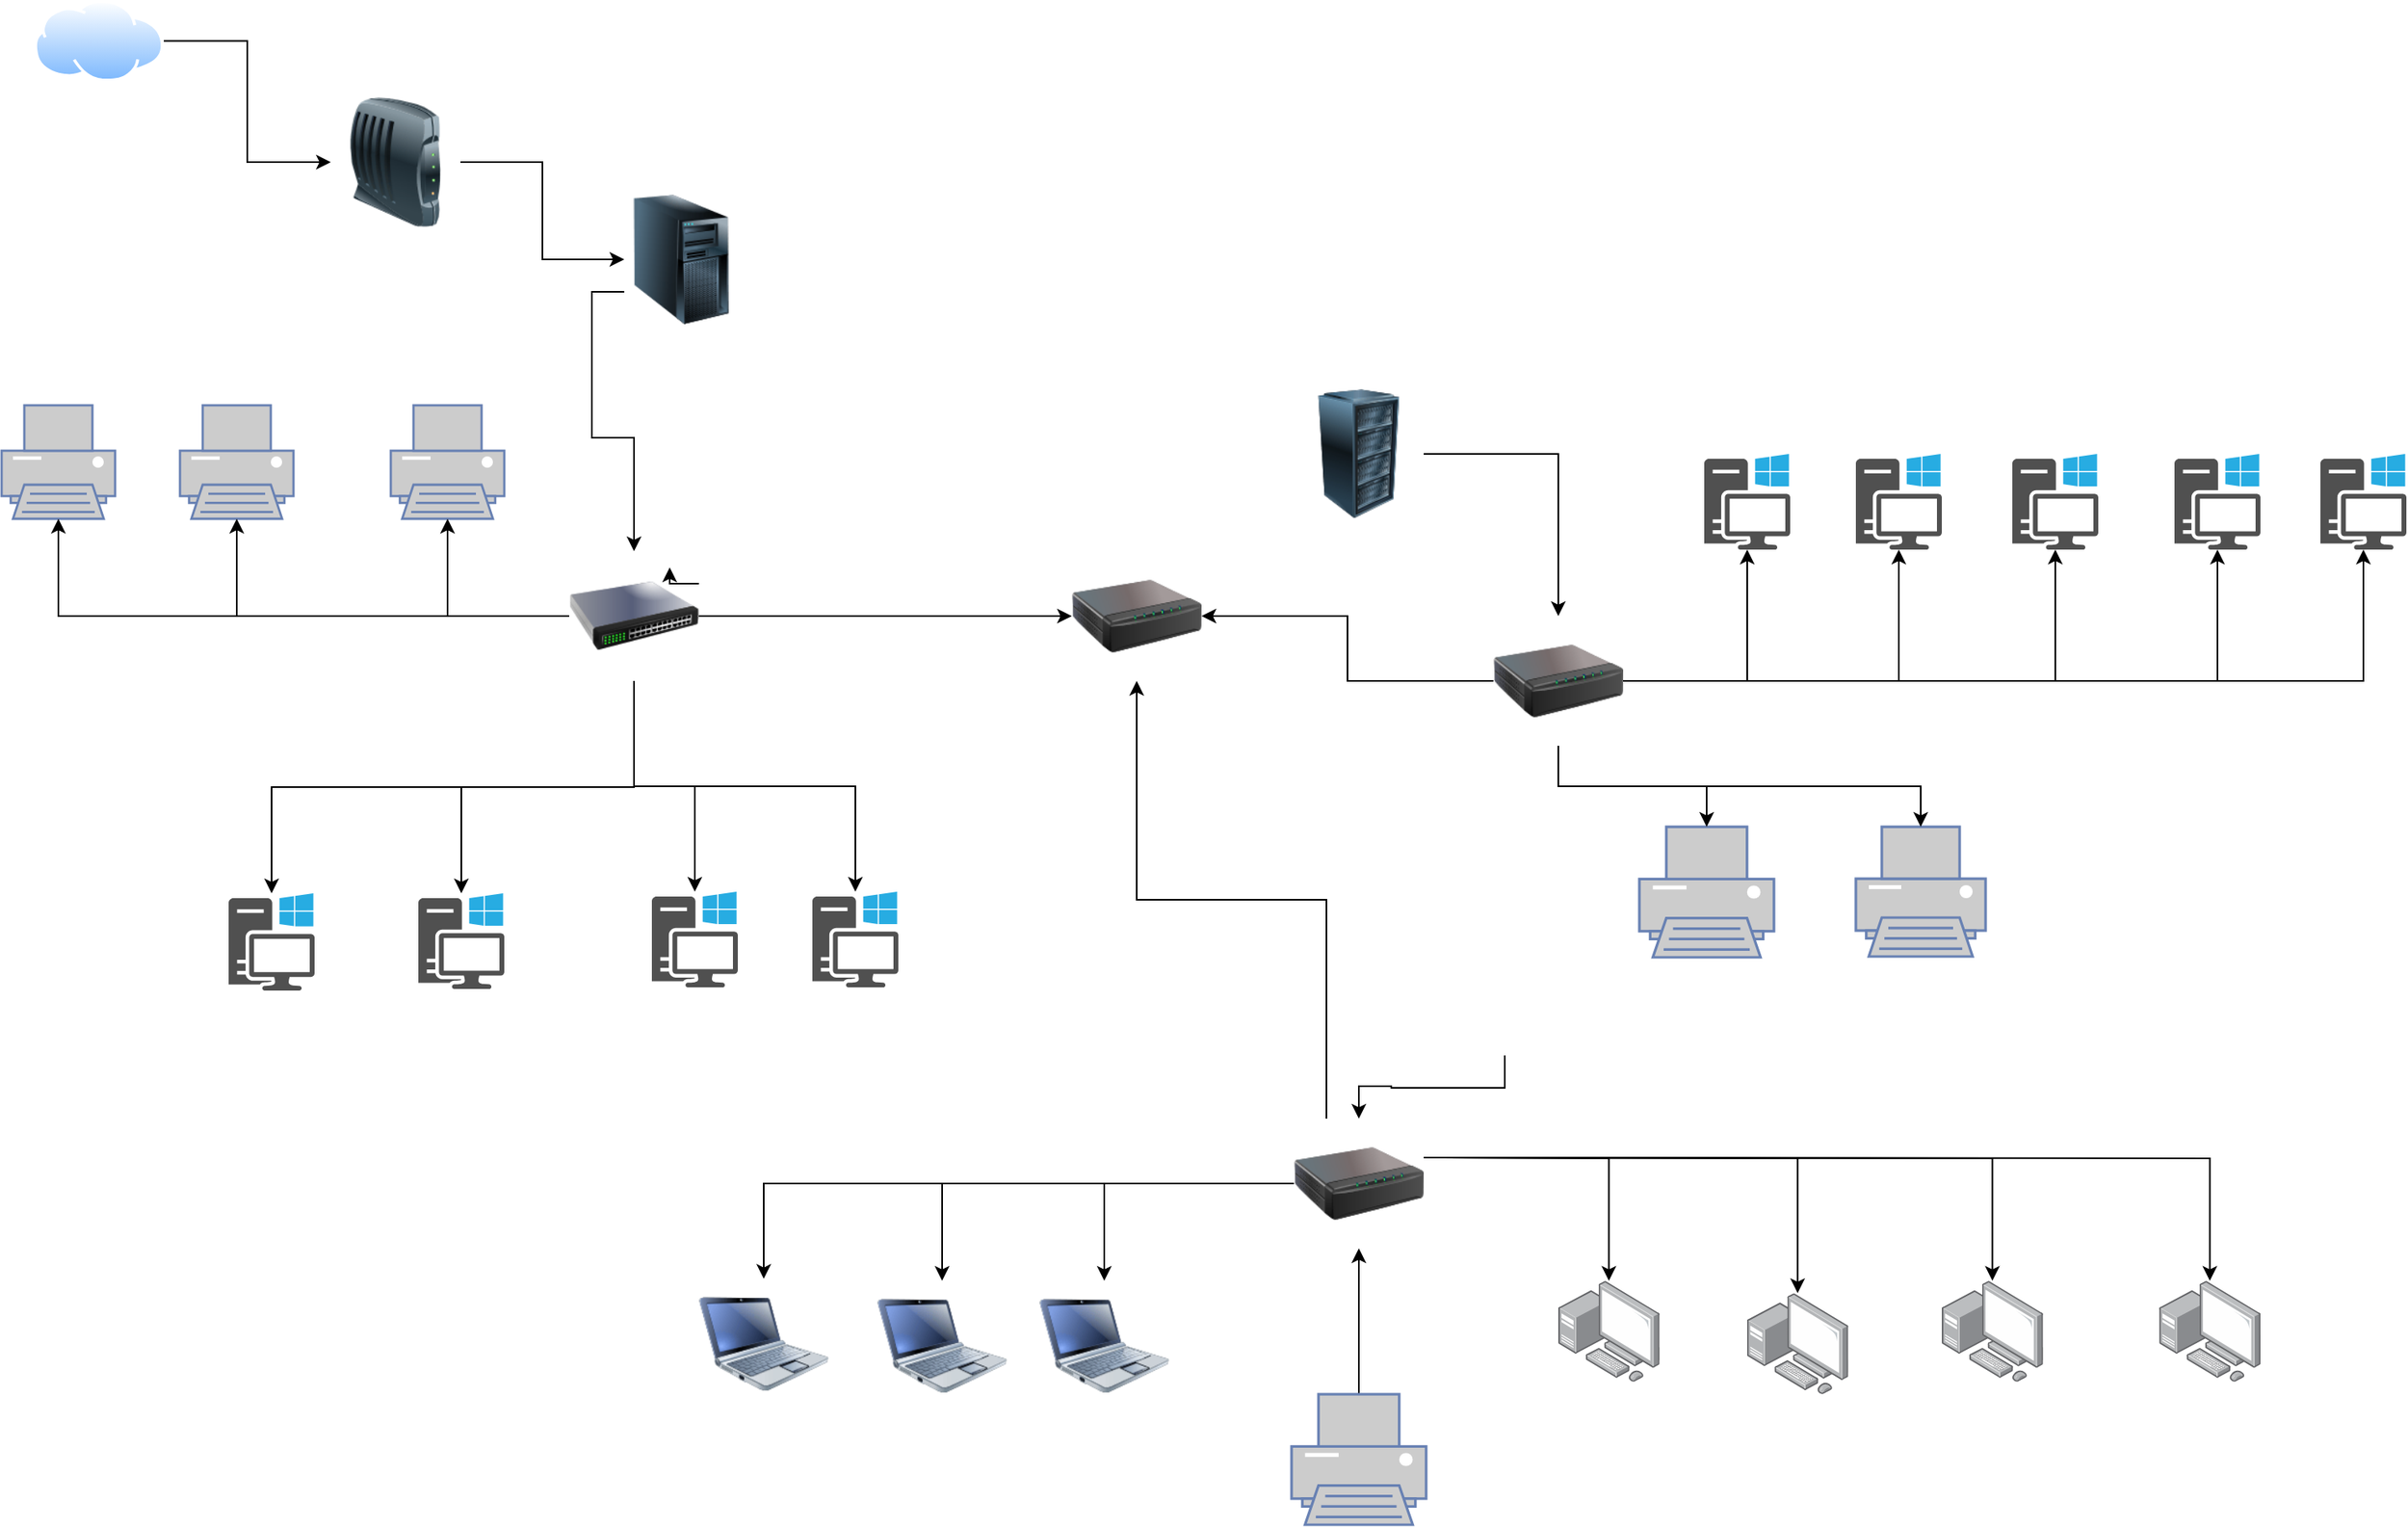 <mxfile version="23.1.7" type="device">
  <diagram name="Página-1" id="maPG1mJHxgEQZBKIBMnz">
    <mxGraphModel dx="1750" dy="942" grid="1" gridSize="10" guides="1" tooltips="1" connect="1" arrows="1" fold="1" page="1" pageScale="1" pageWidth="827" pageHeight="1169" math="0" shadow="0">
      <root>
        <mxCell id="0" />
        <mxCell id="1" parent="0" />
        <mxCell id="AvqMwJsmH2acJm9wW8Cv-5" value="" style="sketch=0;pointerEvents=1;shadow=0;dashed=0;html=1;strokeColor=none;fillColor=#505050;labelPosition=center;verticalLabelPosition=bottom;verticalAlign=top;outlineConnect=0;align=center;shape=mxgraph.office.devices.workstation_pc;" vertex="1" parent="1">
          <mxGeometry x="170" y="701" width="53" height="60" as="geometry" />
        </mxCell>
        <mxCell id="AvqMwJsmH2acJm9wW8Cv-7" value="" style="sketch=0;pointerEvents=1;shadow=0;dashed=0;html=1;strokeColor=none;fillColor=#505050;labelPosition=center;verticalLabelPosition=bottom;verticalAlign=top;outlineConnect=0;align=center;shape=mxgraph.office.devices.workstation_pc;" vertex="1" parent="1">
          <mxGeometry x="287" y="701" width="53" height="59" as="geometry" />
        </mxCell>
        <mxCell id="AvqMwJsmH2acJm9wW8Cv-8" value="" style="sketch=0;pointerEvents=1;shadow=0;dashed=0;html=1;strokeColor=none;fillColor=#505050;labelPosition=center;verticalLabelPosition=bottom;verticalAlign=top;outlineConnect=0;align=center;shape=mxgraph.office.devices.workstation_pc;" vertex="1" parent="1">
          <mxGeometry x="431" y="700" width="53" height="59" as="geometry" />
        </mxCell>
        <mxCell id="AvqMwJsmH2acJm9wW8Cv-9" value="" style="sketch=0;pointerEvents=1;shadow=0;dashed=0;html=1;strokeColor=none;fillColor=#505050;labelPosition=center;verticalLabelPosition=bottom;verticalAlign=top;outlineConnect=0;align=center;shape=mxgraph.office.devices.workstation_pc;" vertex="1" parent="1">
          <mxGeometry x="530" y="700" width="53" height="59" as="geometry" />
        </mxCell>
        <mxCell id="AvqMwJsmH2acJm9wW8Cv-23" value="" style="fontColor=#0066CC;verticalAlign=top;verticalLabelPosition=bottom;labelPosition=center;align=center;html=1;outlineConnect=0;fillColor=#CCCCCC;strokeColor=#6881B3;gradientColor=none;gradientDirection=north;strokeWidth=2;shape=mxgraph.networks.printer;" vertex="1" parent="1">
          <mxGeometry x="140" y="400" width="70" height="70" as="geometry" />
        </mxCell>
        <mxCell id="AvqMwJsmH2acJm9wW8Cv-24" value="" style="fontColor=#0066CC;verticalAlign=top;verticalLabelPosition=bottom;labelPosition=center;align=center;html=1;outlineConnect=0;fillColor=#CCCCCC;strokeColor=#6881B3;gradientColor=none;gradientDirection=north;strokeWidth=2;shape=mxgraph.networks.printer;" vertex="1" parent="1">
          <mxGeometry x="30" y="400" width="70" height="70" as="geometry" />
        </mxCell>
        <mxCell id="AvqMwJsmH2acJm9wW8Cv-25" value="" style="fontColor=#0066CC;verticalAlign=top;verticalLabelPosition=bottom;labelPosition=center;align=center;html=1;outlineConnect=0;fillColor=#CCCCCC;strokeColor=#6881B3;gradientColor=none;gradientDirection=north;strokeWidth=2;shape=mxgraph.networks.printer;" vertex="1" parent="1">
          <mxGeometry x="270" y="400" width="70" height="70" as="geometry" />
        </mxCell>
        <mxCell id="AvqMwJsmH2acJm9wW8Cv-31" style="edgeStyle=orthogonalEdgeStyle;rounded=0;orthogonalLoop=1;jettySize=auto;html=1;exitX=1;exitY=0.25;exitDx=0;exitDy=0;" edge="1" parent="1" source="AvqMwJsmH2acJm9wW8Cv-26">
          <mxGeometry relative="1" as="geometry">
            <mxPoint x="442" y="500" as="targetPoint" />
          </mxGeometry>
        </mxCell>
        <mxCell id="AvqMwJsmH2acJm9wW8Cv-32" style="edgeStyle=orthogonalEdgeStyle;rounded=0;orthogonalLoop=1;jettySize=auto;html=1;exitX=0;exitY=0.5;exitDx=0;exitDy=0;" edge="1" parent="1" source="AvqMwJsmH2acJm9wW8Cv-26" target="AvqMwJsmH2acJm9wW8Cv-24">
          <mxGeometry relative="1" as="geometry" />
        </mxCell>
        <mxCell id="AvqMwJsmH2acJm9wW8Cv-34" style="edgeStyle=orthogonalEdgeStyle;rounded=0;orthogonalLoop=1;jettySize=auto;html=1;exitX=0;exitY=0.5;exitDx=0;exitDy=0;" edge="1" parent="1" source="AvqMwJsmH2acJm9wW8Cv-26" target="AvqMwJsmH2acJm9wW8Cv-25">
          <mxGeometry relative="1" as="geometry" />
        </mxCell>
        <mxCell id="AvqMwJsmH2acJm9wW8Cv-46" style="edgeStyle=orthogonalEdgeStyle;rounded=0;orthogonalLoop=1;jettySize=auto;html=1;exitX=0.5;exitY=1;exitDx=0;exitDy=0;" edge="1" parent="1" source="AvqMwJsmH2acJm9wW8Cv-26" target="AvqMwJsmH2acJm9wW8Cv-5">
          <mxGeometry relative="1" as="geometry" />
        </mxCell>
        <mxCell id="AvqMwJsmH2acJm9wW8Cv-47" style="edgeStyle=orthogonalEdgeStyle;rounded=0;orthogonalLoop=1;jettySize=auto;html=1;exitX=0.5;exitY=1;exitDx=0;exitDy=0;" edge="1" parent="1" source="AvqMwJsmH2acJm9wW8Cv-26" target="AvqMwJsmH2acJm9wW8Cv-7">
          <mxGeometry relative="1" as="geometry" />
        </mxCell>
        <mxCell id="AvqMwJsmH2acJm9wW8Cv-48" style="edgeStyle=orthogonalEdgeStyle;rounded=0;orthogonalLoop=1;jettySize=auto;html=1;exitX=0.5;exitY=1;exitDx=0;exitDy=0;" edge="1" parent="1" source="AvqMwJsmH2acJm9wW8Cv-26" target="AvqMwJsmH2acJm9wW8Cv-8">
          <mxGeometry relative="1" as="geometry" />
        </mxCell>
        <mxCell id="AvqMwJsmH2acJm9wW8Cv-49" style="edgeStyle=orthogonalEdgeStyle;rounded=0;orthogonalLoop=1;jettySize=auto;html=1;exitX=0.5;exitY=1;exitDx=0;exitDy=0;" edge="1" parent="1" source="AvqMwJsmH2acJm9wW8Cv-26" target="AvqMwJsmH2acJm9wW8Cv-9">
          <mxGeometry relative="1" as="geometry" />
        </mxCell>
        <mxCell id="AvqMwJsmH2acJm9wW8Cv-93" style="edgeStyle=orthogonalEdgeStyle;rounded=0;orthogonalLoop=1;jettySize=auto;html=1;exitX=1;exitY=0.5;exitDx=0;exitDy=0;entryX=0;entryY=0.5;entryDx=0;entryDy=0;" edge="1" parent="1" source="AvqMwJsmH2acJm9wW8Cv-26" target="AvqMwJsmH2acJm9wW8Cv-43">
          <mxGeometry relative="1" as="geometry" />
        </mxCell>
        <mxCell id="AvqMwJsmH2acJm9wW8Cv-26" value="" style="image;html=1;image=img/lib/clip_art/networking/Switch_128x128.png" vertex="1" parent="1">
          <mxGeometry x="380" y="490" width="80" height="80" as="geometry" />
        </mxCell>
        <mxCell id="AvqMwJsmH2acJm9wW8Cv-33" style="edgeStyle=orthogonalEdgeStyle;rounded=0;orthogonalLoop=1;jettySize=auto;html=1;exitX=0;exitY=0.5;exitDx=0;exitDy=0;entryX=0.5;entryY=1;entryDx=0;entryDy=0;entryPerimeter=0;" edge="1" parent="1" source="AvqMwJsmH2acJm9wW8Cv-26" target="AvqMwJsmH2acJm9wW8Cv-23">
          <mxGeometry relative="1" as="geometry" />
        </mxCell>
        <mxCell id="AvqMwJsmH2acJm9wW8Cv-44" style="edgeStyle=orthogonalEdgeStyle;rounded=0;orthogonalLoop=1;jettySize=auto;html=1;exitX=0;exitY=0.75;exitDx=0;exitDy=0;" edge="1" parent="1" source="AvqMwJsmH2acJm9wW8Cv-35" target="AvqMwJsmH2acJm9wW8Cv-26">
          <mxGeometry relative="1" as="geometry" />
        </mxCell>
        <mxCell id="AvqMwJsmH2acJm9wW8Cv-35" value="" style="image;html=1;image=img/lib/clip_art/computers/Server_Tower_128x128.png" vertex="1" parent="1">
          <mxGeometry x="414" y="270" width="70" height="80" as="geometry" />
        </mxCell>
        <mxCell id="AvqMwJsmH2acJm9wW8Cv-39" style="edgeStyle=orthogonalEdgeStyle;rounded=0;orthogonalLoop=1;jettySize=auto;html=1;exitX=1;exitY=0.5;exitDx=0;exitDy=0;" edge="1" parent="1" source="AvqMwJsmH2acJm9wW8Cv-38" target="AvqMwJsmH2acJm9wW8Cv-35">
          <mxGeometry relative="1" as="geometry" />
        </mxCell>
        <mxCell id="AvqMwJsmH2acJm9wW8Cv-38" value="" style="image;html=1;image=img/lib/clip_art/networking/Modem_128x128.png" vertex="1" parent="1">
          <mxGeometry x="233" y="210" width="80" height="80" as="geometry" />
        </mxCell>
        <mxCell id="AvqMwJsmH2acJm9wW8Cv-41" style="edgeStyle=orthogonalEdgeStyle;rounded=0;orthogonalLoop=1;jettySize=auto;html=1;exitX=1;exitY=0.5;exitDx=0;exitDy=0;entryX=0;entryY=0.5;entryDx=0;entryDy=0;" edge="1" parent="1" source="AvqMwJsmH2acJm9wW8Cv-40" target="AvqMwJsmH2acJm9wW8Cv-38">
          <mxGeometry relative="1" as="geometry" />
        </mxCell>
        <mxCell id="AvqMwJsmH2acJm9wW8Cv-40" value="" style="image;aspect=fixed;perimeter=ellipsePerimeter;html=1;align=center;shadow=0;dashed=0;spacingTop=3;image=img/lib/active_directory/internet_cloud.svg;" vertex="1" parent="1">
          <mxGeometry x="50" y="150" width="80" height="50.4" as="geometry" />
        </mxCell>
        <mxCell id="AvqMwJsmH2acJm9wW8Cv-43" value="" style="image;html=1;image=img/lib/clip_art/networking/Print_Server_128x128.png" vertex="1" parent="1">
          <mxGeometry x="690" y="490" width="80" height="80" as="geometry" />
        </mxCell>
        <mxCell id="AvqMwJsmH2acJm9wW8Cv-65" value="" style="sketch=0;pointerEvents=1;shadow=0;dashed=0;html=1;strokeColor=none;fillColor=#505050;labelPosition=center;verticalLabelPosition=bottom;verticalAlign=top;outlineConnect=0;align=center;shape=mxgraph.office.devices.workstation_pc;" vertex="1" parent="1">
          <mxGeometry x="1080" y="430" width="53" height="59" as="geometry" />
        </mxCell>
        <mxCell id="AvqMwJsmH2acJm9wW8Cv-66" value="" style="sketch=0;pointerEvents=1;shadow=0;dashed=0;html=1;strokeColor=none;fillColor=#505050;labelPosition=center;verticalLabelPosition=bottom;verticalAlign=top;outlineConnect=0;align=center;shape=mxgraph.office.devices.workstation_pc;" vertex="1" parent="1">
          <mxGeometry x="1370" y="430" width="53" height="59" as="geometry" />
        </mxCell>
        <mxCell id="AvqMwJsmH2acJm9wW8Cv-67" value="" style="sketch=0;pointerEvents=1;shadow=0;dashed=0;html=1;strokeColor=none;fillColor=#505050;labelPosition=center;verticalLabelPosition=bottom;verticalAlign=top;outlineConnect=0;align=center;shape=mxgraph.office.devices.workstation_pc;" vertex="1" parent="1">
          <mxGeometry x="1270" y="430" width="53" height="59" as="geometry" />
        </mxCell>
        <mxCell id="AvqMwJsmH2acJm9wW8Cv-68" value="" style="sketch=0;pointerEvents=1;shadow=0;dashed=0;html=1;strokeColor=none;fillColor=#505050;labelPosition=center;verticalLabelPosition=bottom;verticalAlign=top;outlineConnect=0;align=center;shape=mxgraph.office.devices.workstation_pc;" vertex="1" parent="1">
          <mxGeometry x="1173.5" y="430" width="53" height="59" as="geometry" />
        </mxCell>
        <mxCell id="AvqMwJsmH2acJm9wW8Cv-73" value="" style="sketch=0;pointerEvents=1;shadow=0;dashed=0;html=1;strokeColor=none;fillColor=#505050;labelPosition=center;verticalLabelPosition=bottom;verticalAlign=top;outlineConnect=0;align=center;shape=mxgraph.office.devices.workstation_pc;" vertex="1" parent="1">
          <mxGeometry x="1460" y="430" width="53" height="59" as="geometry" />
        </mxCell>
        <mxCell id="AvqMwJsmH2acJm9wW8Cv-75" value="" style="fontColor=#0066CC;verticalAlign=top;verticalLabelPosition=bottom;labelPosition=center;align=center;html=1;outlineConnect=0;fillColor=#CCCCCC;strokeColor=#6881B3;gradientColor=none;gradientDirection=north;strokeWidth=2;shape=mxgraph.networks.printer;" vertex="1" parent="1">
          <mxGeometry x="1173.5" y="660" width="80" height="80" as="geometry" />
        </mxCell>
        <mxCell id="AvqMwJsmH2acJm9wW8Cv-76" value="" style="fontColor=#0066CC;verticalAlign=top;verticalLabelPosition=bottom;labelPosition=center;align=center;html=1;outlineConnect=0;fillColor=#CCCCCC;strokeColor=#6881B3;gradientColor=none;gradientDirection=north;strokeWidth=2;shape=mxgraph.networks.printer;" vertex="1" parent="1">
          <mxGeometry x="1040" y="660" width="83" height="80.5" as="geometry" />
        </mxCell>
        <mxCell id="AvqMwJsmH2acJm9wW8Cv-89" value="" style="image;points=[];aspect=fixed;html=1;align=center;shadow=0;dashed=0;image=img/lib/allied_telesis/computer_and_terminals/Personal_Computer_with_Server.svg;" vertex="1" parent="1">
          <mxGeometry x="990" y="940" width="62.4" height="62.4" as="geometry" />
        </mxCell>
        <mxCell id="AvqMwJsmH2acJm9wW8Cv-90" value="" style="image;points=[];aspect=fixed;html=1;align=center;shadow=0;dashed=0;image=img/lib/allied_telesis/computer_and_terminals/Personal_Computer_with_Server.svg;" vertex="1" parent="1">
          <mxGeometry x="1360.6" y="940" width="62.4" height="62.4" as="geometry" />
        </mxCell>
        <mxCell id="AvqMwJsmH2acJm9wW8Cv-91" value="" style="image;points=[];aspect=fixed;html=1;align=center;shadow=0;dashed=0;image=img/lib/allied_telesis/computer_and_terminals/Personal_Computer_with_Server.svg;" vertex="1" parent="1">
          <mxGeometry x="1226.5" y="940" width="62.4" height="62.4" as="geometry" />
        </mxCell>
        <mxCell id="AvqMwJsmH2acJm9wW8Cv-92" value="" style="image;points=[];aspect=fixed;html=1;align=center;shadow=0;dashed=0;image=img/lib/allied_telesis/computer_and_terminals/Personal_Computer_with_Server.svg;" vertex="1" parent="1">
          <mxGeometry x="1106.4" y="947.6" width="62.4" height="62.4" as="geometry" />
        </mxCell>
        <mxCell id="AvqMwJsmH2acJm9wW8Cv-96" style="edgeStyle=orthogonalEdgeStyle;rounded=0;orthogonalLoop=1;jettySize=auto;html=1;exitX=1;exitY=0.5;exitDx=0;exitDy=0;" edge="1" parent="1" source="AvqMwJsmH2acJm9wW8Cv-94" target="AvqMwJsmH2acJm9wW8Cv-73">
          <mxGeometry relative="1" as="geometry" />
        </mxCell>
        <mxCell id="AvqMwJsmH2acJm9wW8Cv-97" style="edgeStyle=orthogonalEdgeStyle;rounded=0;orthogonalLoop=1;jettySize=auto;html=1;exitX=1;exitY=0.5;exitDx=0;exitDy=0;" edge="1" parent="1" source="AvqMwJsmH2acJm9wW8Cv-94" target="AvqMwJsmH2acJm9wW8Cv-66">
          <mxGeometry relative="1" as="geometry" />
        </mxCell>
        <mxCell id="AvqMwJsmH2acJm9wW8Cv-98" style="edgeStyle=orthogonalEdgeStyle;rounded=0;orthogonalLoop=1;jettySize=auto;html=1;exitX=1;exitY=0.5;exitDx=0;exitDy=0;" edge="1" parent="1" source="AvqMwJsmH2acJm9wW8Cv-94" target="AvqMwJsmH2acJm9wW8Cv-67">
          <mxGeometry relative="1" as="geometry" />
        </mxCell>
        <mxCell id="AvqMwJsmH2acJm9wW8Cv-99" style="edgeStyle=orthogonalEdgeStyle;rounded=0;orthogonalLoop=1;jettySize=auto;html=1;exitX=1;exitY=0.5;exitDx=0;exitDy=0;" edge="1" parent="1" source="AvqMwJsmH2acJm9wW8Cv-94" target="AvqMwJsmH2acJm9wW8Cv-68">
          <mxGeometry relative="1" as="geometry" />
        </mxCell>
        <mxCell id="AvqMwJsmH2acJm9wW8Cv-100" style="edgeStyle=orthogonalEdgeStyle;rounded=0;orthogonalLoop=1;jettySize=auto;html=1;exitX=1;exitY=0.5;exitDx=0;exitDy=0;" edge="1" parent="1" source="AvqMwJsmH2acJm9wW8Cv-94" target="AvqMwJsmH2acJm9wW8Cv-65">
          <mxGeometry relative="1" as="geometry" />
        </mxCell>
        <mxCell id="AvqMwJsmH2acJm9wW8Cv-102" style="edgeStyle=orthogonalEdgeStyle;rounded=0;orthogonalLoop=1;jettySize=auto;html=1;exitX=0.5;exitY=1;exitDx=0;exitDy=0;" edge="1" parent="1" source="AvqMwJsmH2acJm9wW8Cv-94" target="AvqMwJsmH2acJm9wW8Cv-76">
          <mxGeometry relative="1" as="geometry" />
        </mxCell>
        <mxCell id="AvqMwJsmH2acJm9wW8Cv-126" style="edgeStyle=orthogonalEdgeStyle;rounded=0;orthogonalLoop=1;jettySize=auto;html=1;exitX=0;exitY=0.5;exitDx=0;exitDy=0;entryX=1;entryY=0.5;entryDx=0;entryDy=0;" edge="1" parent="1" source="AvqMwJsmH2acJm9wW8Cv-94" target="AvqMwJsmH2acJm9wW8Cv-43">
          <mxGeometry relative="1" as="geometry" />
        </mxCell>
        <mxCell id="AvqMwJsmH2acJm9wW8Cv-94" value="" style="image;html=1;image=img/lib/clip_art/networking/Print_Server_128x128.png" vertex="1" parent="1">
          <mxGeometry x="950" y="530" width="80" height="80" as="geometry" />
        </mxCell>
        <mxCell id="AvqMwJsmH2acJm9wW8Cv-101" style="edgeStyle=orthogonalEdgeStyle;rounded=0;orthogonalLoop=1;jettySize=auto;html=1;exitX=0.5;exitY=1;exitDx=0;exitDy=0;entryX=0.5;entryY=0;entryDx=0;entryDy=0;entryPerimeter=0;" edge="1" parent="1" source="AvqMwJsmH2acJm9wW8Cv-94" target="AvqMwJsmH2acJm9wW8Cv-75">
          <mxGeometry relative="1" as="geometry" />
        </mxCell>
        <mxCell id="AvqMwJsmH2acJm9wW8Cv-125" style="edgeStyle=orthogonalEdgeStyle;rounded=0;orthogonalLoop=1;jettySize=auto;html=1;exitX=1;exitY=0.5;exitDx=0;exitDy=0;entryX=0.5;entryY=0;entryDx=0;entryDy=0;" edge="1" parent="1" source="AvqMwJsmH2acJm9wW8Cv-103" target="AvqMwJsmH2acJm9wW8Cv-94">
          <mxGeometry relative="1" as="geometry" />
        </mxCell>
        <mxCell id="AvqMwJsmH2acJm9wW8Cv-103" value="" style="image;html=1;image=img/lib/clip_art/computers/Server_Rack_128x128.png" vertex="1" parent="1">
          <mxGeometry x="827" y="390" width="80" height="80" as="geometry" />
        </mxCell>
        <mxCell id="AvqMwJsmH2acJm9wW8Cv-106" style="edgeStyle=orthogonalEdgeStyle;rounded=0;orthogonalLoop=1;jettySize=auto;html=1;exitX=1;exitY=0.5;exitDx=0;exitDy=0;" edge="1" parent="1" target="AvqMwJsmH2acJm9wW8Cv-90">
          <mxGeometry relative="1" as="geometry">
            <mxPoint x="907" y="864.0" as="sourcePoint" />
          </mxGeometry>
        </mxCell>
        <mxCell id="AvqMwJsmH2acJm9wW8Cv-107" style="edgeStyle=orthogonalEdgeStyle;rounded=0;orthogonalLoop=1;jettySize=auto;html=1;exitX=1;exitY=0.5;exitDx=0;exitDy=0;" edge="1" parent="1" target="AvqMwJsmH2acJm9wW8Cv-91">
          <mxGeometry relative="1" as="geometry">
            <mxPoint x="907" y="864.0" as="sourcePoint" />
          </mxGeometry>
        </mxCell>
        <mxCell id="AvqMwJsmH2acJm9wW8Cv-108" style="edgeStyle=orthogonalEdgeStyle;rounded=0;orthogonalLoop=1;jettySize=auto;html=1;exitX=1;exitY=0.5;exitDx=0;exitDy=0;" edge="1" parent="1" target="AvqMwJsmH2acJm9wW8Cv-92">
          <mxGeometry relative="1" as="geometry">
            <mxPoint x="907" y="864.0" as="sourcePoint" />
          </mxGeometry>
        </mxCell>
        <mxCell id="AvqMwJsmH2acJm9wW8Cv-109" style="edgeStyle=orthogonalEdgeStyle;rounded=0;orthogonalLoop=1;jettySize=auto;html=1;exitX=1;exitY=0.5;exitDx=0;exitDy=0;" edge="1" parent="1" target="AvqMwJsmH2acJm9wW8Cv-89">
          <mxGeometry relative="1" as="geometry">
            <mxPoint x="907" y="864.0" as="sourcePoint" />
          </mxGeometry>
        </mxCell>
        <mxCell id="AvqMwJsmH2acJm9wW8Cv-122" style="edgeStyle=orthogonalEdgeStyle;rounded=0;orthogonalLoop=1;jettySize=auto;html=1;exitX=0;exitY=0.5;exitDx=0;exitDy=0;" edge="1" parent="1" source="AvqMwJsmH2acJm9wW8Cv-110" target="AvqMwJsmH2acJm9wW8Cv-113">
          <mxGeometry relative="1" as="geometry" />
        </mxCell>
        <mxCell id="AvqMwJsmH2acJm9wW8Cv-123" style="edgeStyle=orthogonalEdgeStyle;rounded=0;orthogonalLoop=1;jettySize=auto;html=1;exitX=0;exitY=0.5;exitDx=0;exitDy=0;entryX=0.5;entryY=0;entryDx=0;entryDy=0;" edge="1" parent="1" source="AvqMwJsmH2acJm9wW8Cv-110" target="AvqMwJsmH2acJm9wW8Cv-114">
          <mxGeometry relative="1" as="geometry" />
        </mxCell>
        <mxCell id="AvqMwJsmH2acJm9wW8Cv-124" style="edgeStyle=orthogonalEdgeStyle;rounded=0;orthogonalLoop=1;jettySize=auto;html=1;exitX=0;exitY=0.5;exitDx=0;exitDy=0;entryX=0.5;entryY=0;entryDx=0;entryDy=0;" edge="1" parent="1" source="AvqMwJsmH2acJm9wW8Cv-110" target="AvqMwJsmH2acJm9wW8Cv-115">
          <mxGeometry relative="1" as="geometry" />
        </mxCell>
        <mxCell id="AvqMwJsmH2acJm9wW8Cv-128" style="edgeStyle=orthogonalEdgeStyle;rounded=0;orthogonalLoop=1;jettySize=auto;html=1;exitX=0.25;exitY=0;exitDx=0;exitDy=0;" edge="1" parent="1" source="AvqMwJsmH2acJm9wW8Cv-110" target="AvqMwJsmH2acJm9wW8Cv-43">
          <mxGeometry relative="1" as="geometry" />
        </mxCell>
        <mxCell id="AvqMwJsmH2acJm9wW8Cv-110" value="" style="image;html=1;image=img/lib/clip_art/networking/Print_Server_128x128.png" vertex="1" parent="1">
          <mxGeometry x="827" y="840" width="80" height="80" as="geometry" />
        </mxCell>
        <mxCell id="AvqMwJsmH2acJm9wW8Cv-132" style="edgeStyle=orthogonalEdgeStyle;rounded=0;orthogonalLoop=1;jettySize=auto;html=1;exitX=0.5;exitY=1;exitDx=0;exitDy=0;" edge="1" parent="1" source="AvqMwJsmH2acJm9wW8Cv-111" target="AvqMwJsmH2acJm9wW8Cv-110">
          <mxGeometry relative="1" as="geometry" />
        </mxCell>
        <mxCell id="AvqMwJsmH2acJm9wW8Cv-111" value="" style="shape=image;html=1;verticalAlign=top;verticalLabelPosition=bottom;labelBackgroundColor=#ffffff;imageAspect=0;aspect=fixed;image=https://cdn4.iconfinder.com/data/icons/ios-web-user-interface-multi-circle-flat-vol-2/512/Archive_archives_files_hosting_database_server_storage-128.png" vertex="1" parent="1">
          <mxGeometry x="907" y="701" width="100" height="100" as="geometry" />
        </mxCell>
        <mxCell id="AvqMwJsmH2acJm9wW8Cv-113" value="" style="image;html=1;image=img/lib/clip_art/computers/Netbook_128x128.png" vertex="1" parent="1">
          <mxGeometry x="460" y="938.8" width="80" height="80" as="geometry" />
        </mxCell>
        <mxCell id="AvqMwJsmH2acJm9wW8Cv-114" value="" style="image;html=1;image=img/lib/clip_art/computers/Netbook_128x128.png" vertex="1" parent="1">
          <mxGeometry x="570" y="940" width="80" height="80" as="geometry" />
        </mxCell>
        <mxCell id="AvqMwJsmH2acJm9wW8Cv-115" value="" style="image;html=1;image=img/lib/clip_art/computers/Netbook_128x128.png" vertex="1" parent="1">
          <mxGeometry x="670" y="940" width="80" height="80" as="geometry" />
        </mxCell>
        <mxCell id="AvqMwJsmH2acJm9wW8Cv-131" style="edgeStyle=orthogonalEdgeStyle;rounded=0;orthogonalLoop=1;jettySize=auto;html=1;entryX=0.5;entryY=1;entryDx=0;entryDy=0;" edge="1" parent="1" source="AvqMwJsmH2acJm9wW8Cv-130" target="AvqMwJsmH2acJm9wW8Cv-110">
          <mxGeometry relative="1" as="geometry" />
        </mxCell>
        <mxCell id="AvqMwJsmH2acJm9wW8Cv-130" value="" style="fontColor=#0066CC;verticalAlign=top;verticalLabelPosition=bottom;labelPosition=center;align=center;html=1;outlineConnect=0;fillColor=#CCCCCC;strokeColor=#6881B3;gradientColor=none;gradientDirection=north;strokeWidth=2;shape=mxgraph.networks.printer;" vertex="1" parent="1">
          <mxGeometry x="825.5" y="1010" width="83" height="80.5" as="geometry" />
        </mxCell>
      </root>
    </mxGraphModel>
  </diagram>
</mxfile>
